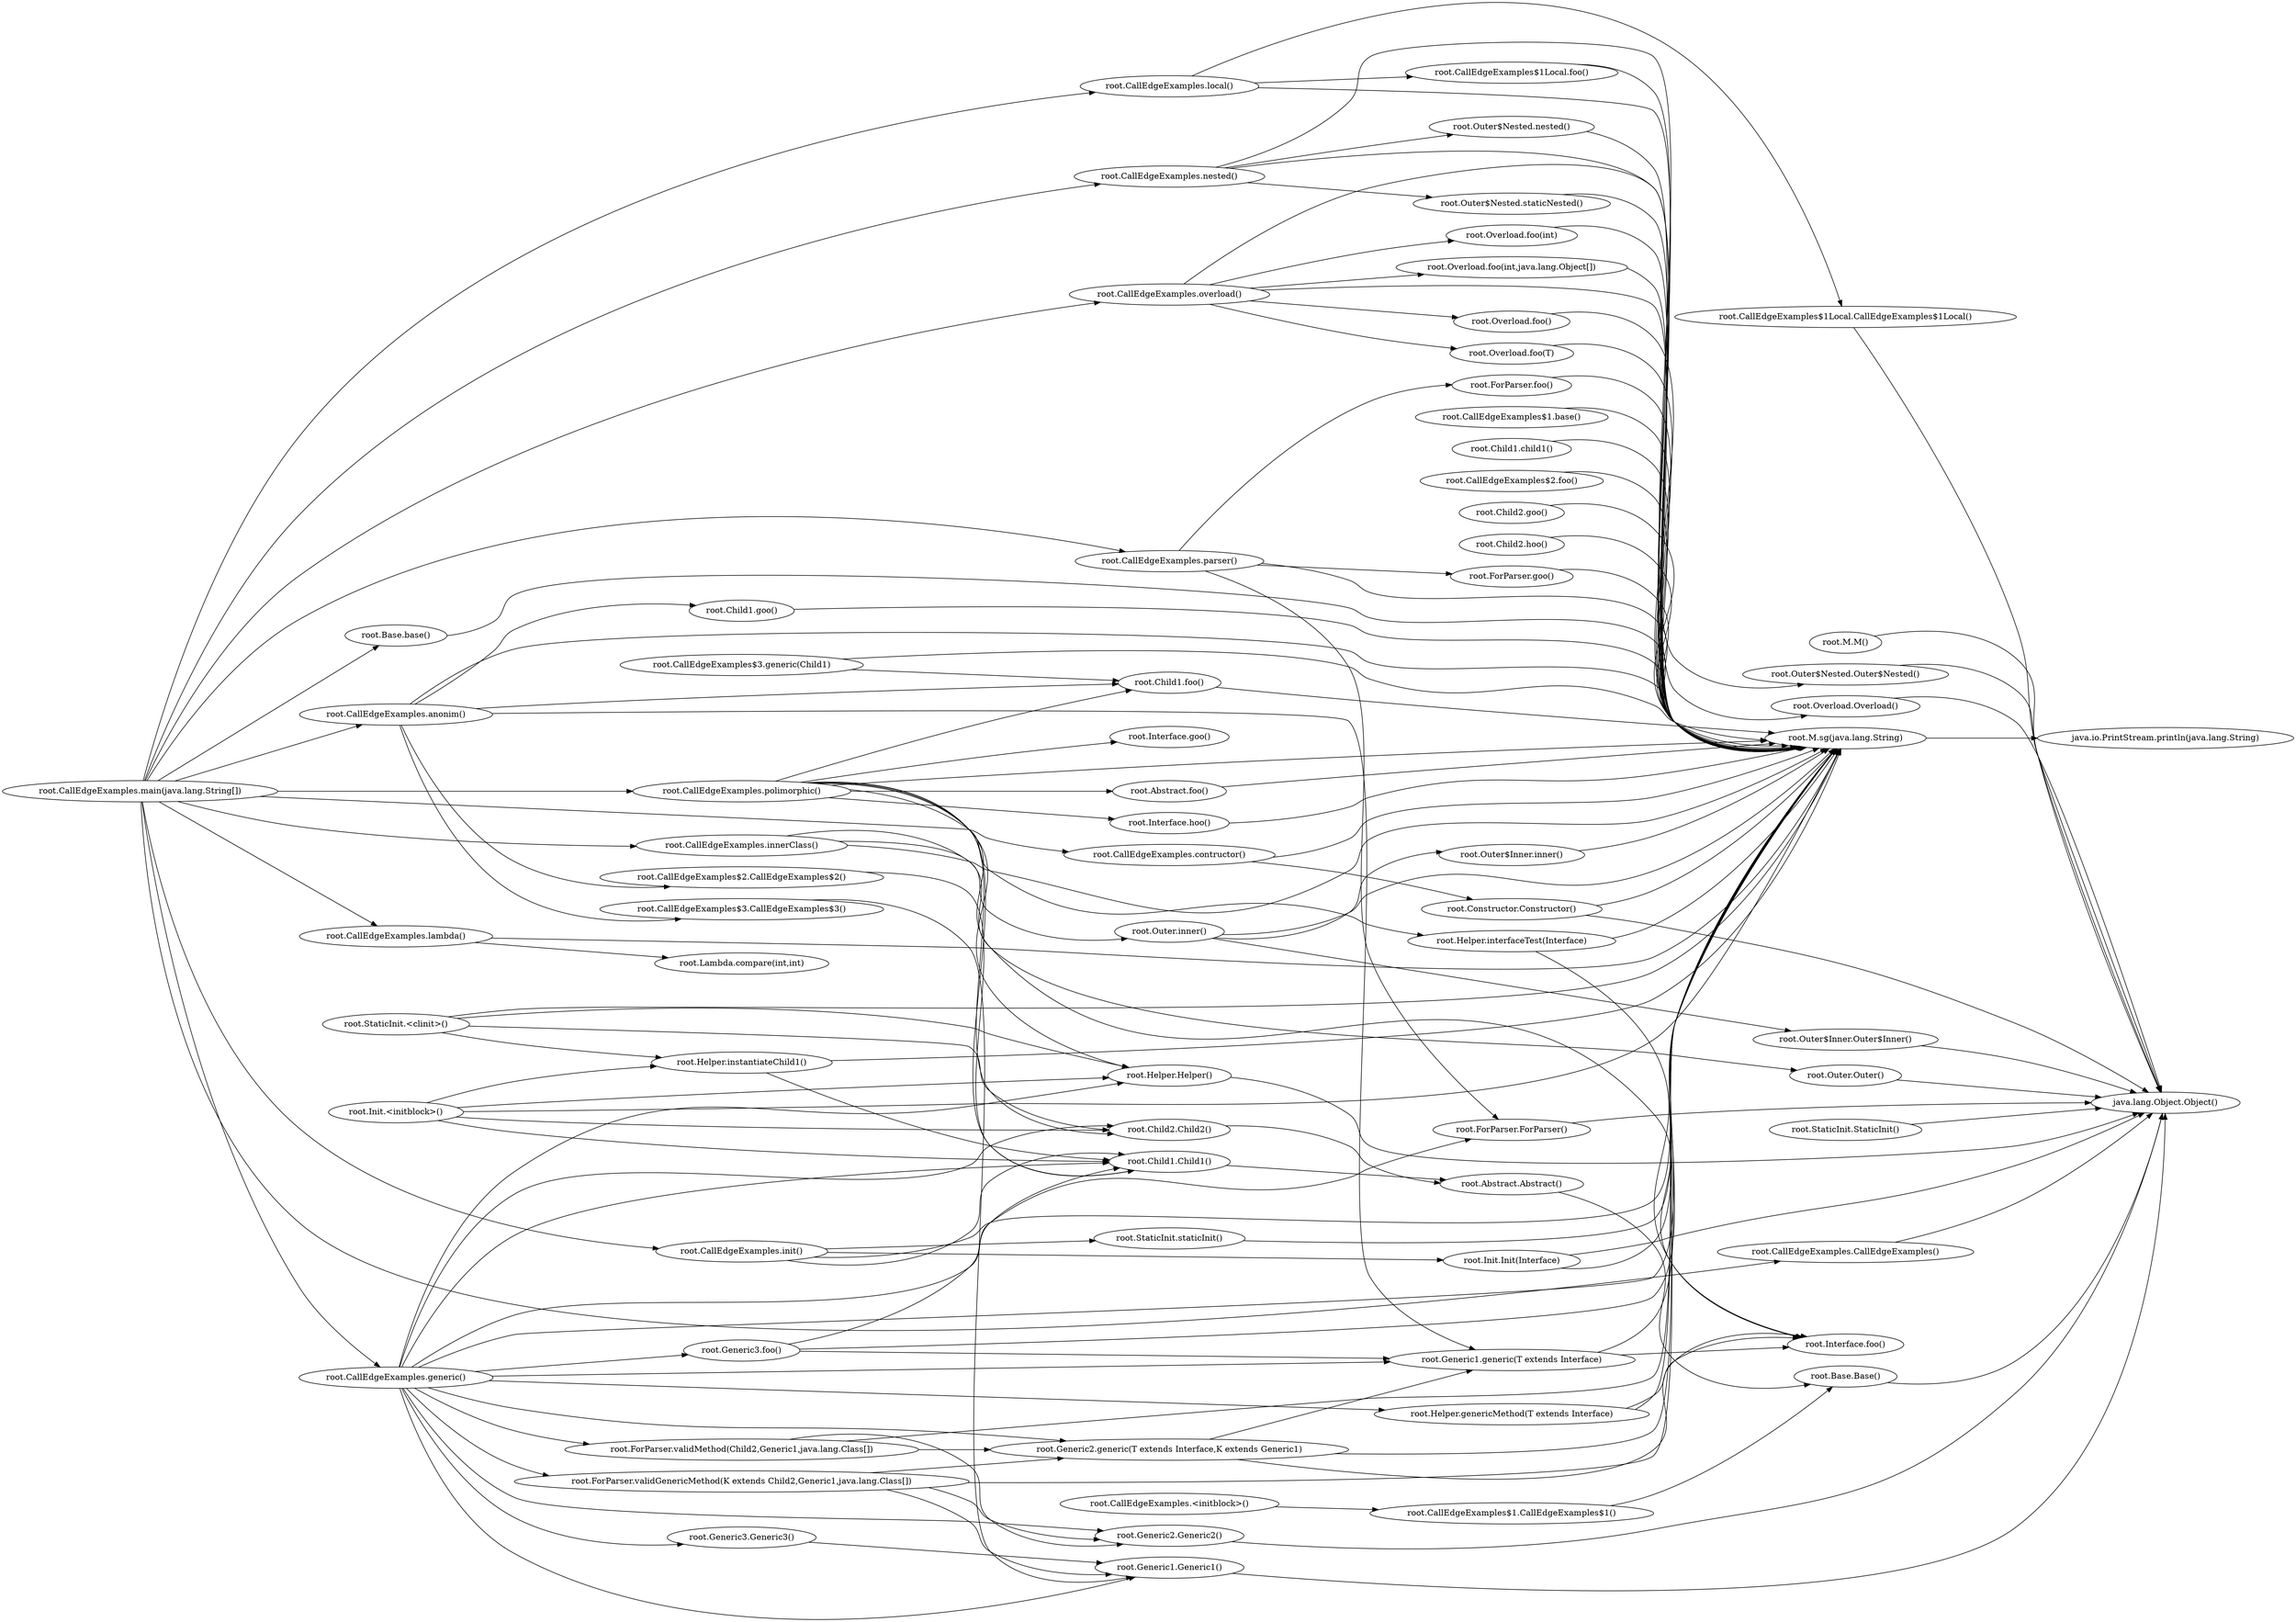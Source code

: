 digraph graphname {
rankdir="LR";
72 [label="root.StaticInit.<clinit>()"]
8 [label="root.CallEdgeExamples.<initblock>()"]
67 [label="root.Init.<initblock>()"]
0 [label="root.Abstract.Abstract()"]
1 [label="root.Base.Base()"]
6 [label="root.CallEdgeExamples$1.CallEdgeExamples$1()"]
42 [label="root.CallEdgeExamples$1Local.CallEdgeExamples$1Local()"]
32 [label="root.CallEdgeExamples$2.CallEdgeExamples$2()"]
35 [label="root.CallEdgeExamples$3.CallEdgeExamples$3()"]
9 [label="root.CallEdgeExamples.CallEdgeExamples()"]
22 [label="root.Child1.Child1()"]
27 [label="root.Child2.Child2()"]
54 [label="root.Constructor.Constructor()"]
48 [label="root.ForParser.ForParser()"]
36 [label="root.Generic1.Generic1()"]
44 [label="root.Generic2.Generic2()"]
46 [label="root.Generic3.Generic3()"]
28 [label="root.Helper.Helper()"]
52 [label="root.Init.Init(Interface)"]
68 [label="root.M.M()"]
70 [label="root.Outer$Inner.Outer$Inner()"]
39 [label="root.Outer$Nested.Outer$Nested()"]
30 [label="root.Outer.Outer()"]
56 [label="root.Overload.Overload()"]
73 [label="root.StaticInit.StaticInit()"]
13 [label="root.CallEdgeExamples.anonim()"]
5 [label="root.Base.base()"]
7 [label="root.CallEdgeExamples$1.base()"]
63 [label="root.Child1.child1()"]
55 [label="root.Lambda.compare(int,int)"]
19 [label="root.CallEdgeExamples.contructor()"]
2 [label="root.Abstract.foo()"]
26 [label="root.Child1.foo()"]
23 [label="root.Interface.foo()"]
33 [label="root.CallEdgeExamples$2.foo()"]
43 [label="root.CallEdgeExamples$1Local.foo()"]
47 [label="root.Generic3.foo()"]
61 [label="root.ForParser.foo()"]
57 [label="root.Overload.foo()"]
59 [label="root.Overload.foo(T)"]
58 [label="root.Overload.foo(int)"]
60 [label="root.Overload.foo(int,java.lang.Object[])"]
16 [label="root.CallEdgeExamples.generic()"]
37 [label="root.CallEdgeExamples$3.generic(Child1)"]
38 [label="root.Generic1.generic(T extends Interface)"]
45 [label="root.Generic2.generic(T extends Interface,K extends Generic1)"]
51 [label="root.Helper.genericMethod(T extends Interface)"]
34 [label="root.Child1.goo()"]
24 [label="root.Interface.goo()"]
64 [label="root.Child2.goo()"]
62 [label="root.ForParser.goo()"]
25 [label="root.Interface.hoo()"]
65 [label="root.Child2.hoo()"]
17 [label="root.CallEdgeExamples.init()"]
31 [label="root.Outer.inner()"]
71 [label="root.Outer$Inner.inner()"]
12 [label="root.CallEdgeExamples.innerClass()"]
66 [label="root.Helper.instantiateChild1()"]
29 [label="root.Helper.interfaceTest(Interface)"]
4 [label="java.lang.Object.Object()"]
18 [label="root.CallEdgeExamples.lambda()"]
15 [label="root.CallEdgeExamples.local()"]
10 [label="root.CallEdgeExamples.main(java.lang.String[])"]
14 [label="root.CallEdgeExamples.nested()"]
40 [label="root.Outer$Nested.nested()"]
20 [label="root.CallEdgeExamples.overload()"]
21 [label="root.CallEdgeExamples.parser()"]
11 [label="root.CallEdgeExamples.polimorphic()"]
69 [label="java.io.PrintStream.println(java.lang.String)"]
3 [label="root.M.sg(java.lang.String)"]
53 [label="root.StaticInit.staticInit()"]
41 [label="root.Outer$Nested.staticNested()"]
50 [label="root.ForParser.validGenericMethod(K extends Child2,Generic1,java.lang.Class[])"]
49 [label="root.ForParser.validMethod(Child2,Generic1,java.lang.Class[])"]
0 -> 1
1 -> 4
2 -> 3
3 -> 69
5 -> 3
6 -> 1
7 -> 3
8 -> 6
9 -> 4
10 -> 5
10 -> 9
10 -> 11
10 -> 12
10 -> 13
10 -> 14
10 -> 15
10 -> 16
10 -> 17
10 -> 18
10 -> 19
10 -> 20
10 -> 21
11 -> 2
11 -> 3
11 -> 22
11 -> 23
11 -> 24
11 -> 25
11 -> 26
11 -> 27
11 -> 28
11 -> 29
12 -> 3
12 -> 30
12 -> 31
13 -> 3
13 -> 26
13 -> 32
13 -> 34
13 -> 35
13 -> 38
14 -> 3
14 -> 39
14 -> 40
14 -> 41
15 -> 3
15 -> 42
15 -> 43
16 -> 3
16 -> 22
16 -> 27
16 -> 28
16 -> 36
16 -> 38
16 -> 44
16 -> 45
16 -> 46
16 -> 47
16 -> 48
16 -> 49
16 -> 50
16 -> 51
17 -> 3
17 -> 22
17 -> 52
17 -> 53
18 -> 3
18 -> 55
19 -> 3
19 -> 54
20 -> 3
20 -> 56
20 -> 57
20 -> 58
20 -> 59
20 -> 60
21 -> 3
21 -> 48
21 -> 61
21 -> 62
22 -> 0
25 -> 3
26 -> 3
27 -> 0
28 -> 4
29 -> 3
29 -> 23
30 -> 4
31 -> 3
31 -> 70
31 -> 71
32 -> 22
33 -> 3
34 -> 3
35 -> 36
36 -> 4
37 -> 3
37 -> 26
38 -> 3
38 -> 23
39 -> 4
40 -> 3
41 -> 3
42 -> 4
43 -> 3
44 -> 4
45 -> 3
45 -> 23
45 -> 38
46 -> 36
47 -> 3
47 -> 22
47 -> 38
48 -> 4
49 -> 3
49 -> 44
49 -> 45
50 -> 3
50 -> 36
50 -> 44
50 -> 45
51 -> 3
51 -> 23
52 -> 3
52 -> 4
53 -> 3
54 -> 3
54 -> 4
56 -> 4
57 -> 3
58 -> 3
59 -> 3
60 -> 3
61 -> 3
62 -> 3
63 -> 3
64 -> 3
65 -> 3
66 -> 3
66 -> 22
67 -> 3
67 -> 22
67 -> 27
67 -> 28
67 -> 66
68 -> 4
70 -> 4
71 -> 3
72 -> 3
72 -> 27
72 -> 28
72 -> 66
73 -> 4
}
